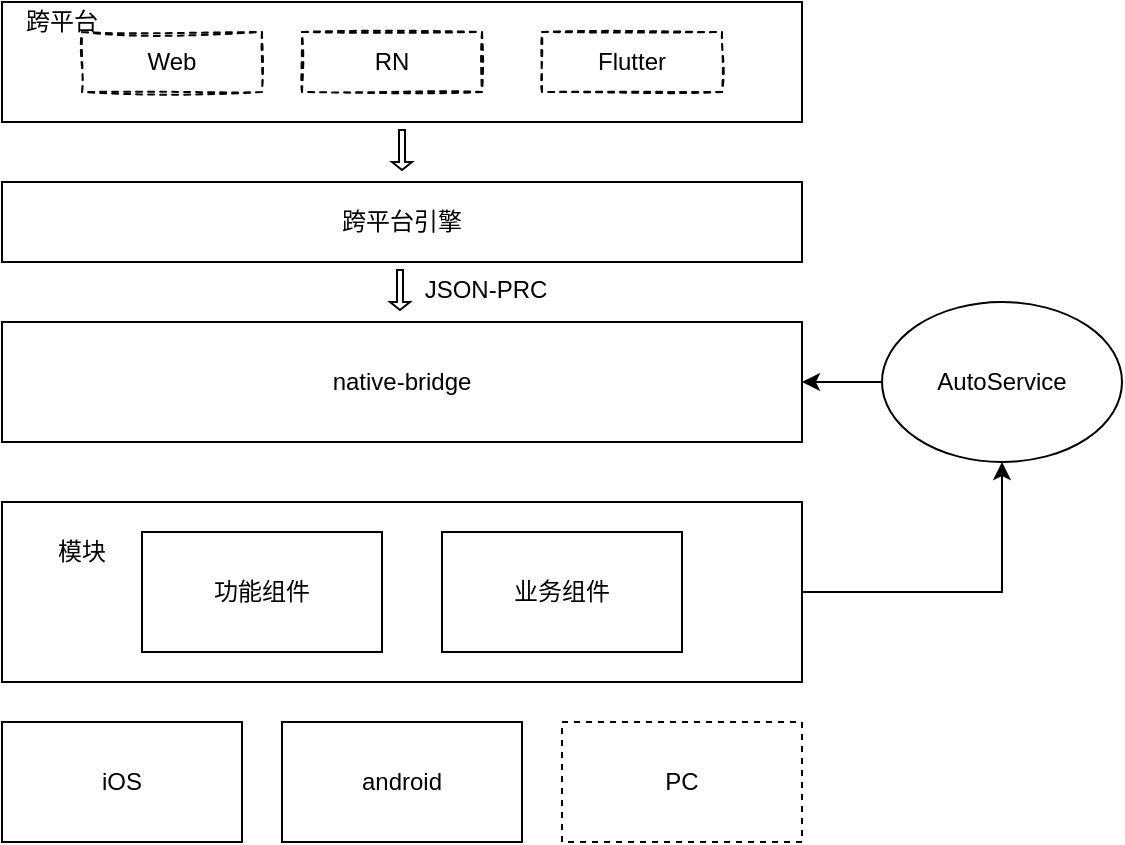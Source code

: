 <mxfile version="15.7.1" type="github">
  <diagram id="vSLZX9MyWZ4kArganl41" name="第 1 页">
    <mxGraphModel dx="1188" dy="570" grid="1" gridSize="10" guides="1" tooltips="1" connect="1" arrows="1" fold="1" page="1" pageScale="1" pageWidth="600" pageHeight="600" math="0" shadow="0">
      <root>
        <mxCell id="0" />
        <mxCell id="1" parent="0" />
        <mxCell id="6olosEydABlg218z0X-h-1" value="iOS" style="rounded=0;whiteSpace=wrap;html=1;fillColor=none;" vertex="1" parent="1">
          <mxGeometry x="30" y="440" width="120" height="60" as="geometry" />
        </mxCell>
        <mxCell id="6olosEydABlg218z0X-h-2" value="android" style="rounded=0;whiteSpace=wrap;html=1;fillColor=none;" vertex="1" parent="1">
          <mxGeometry x="170" y="440" width="120" height="60" as="geometry" />
        </mxCell>
        <mxCell id="6olosEydABlg218z0X-h-12" style="edgeStyle=orthogonalEdgeStyle;rounded=0;orthogonalLoop=1;jettySize=auto;html=1;entryX=0.5;entryY=1;entryDx=0;entryDy=0;" edge="1" parent="1" source="6olosEydABlg218z0X-h-3" target="6olosEydABlg218z0X-h-4">
          <mxGeometry relative="1" as="geometry" />
        </mxCell>
        <mxCell id="6olosEydABlg218z0X-h-3" value="" style="rounded=0;whiteSpace=wrap;html=1;fillColor=none;" vertex="1" parent="1">
          <mxGeometry x="30" y="330" width="400" height="90" as="geometry" />
        </mxCell>
        <mxCell id="6olosEydABlg218z0X-h-13" style="edgeStyle=orthogonalEdgeStyle;rounded=0;orthogonalLoop=1;jettySize=auto;html=1;exitX=0;exitY=0.5;exitDx=0;exitDy=0;entryX=1;entryY=0.5;entryDx=0;entryDy=0;" edge="1" parent="1" source="6olosEydABlg218z0X-h-4" target="6olosEydABlg218z0X-h-5">
          <mxGeometry relative="1" as="geometry" />
        </mxCell>
        <mxCell id="6olosEydABlg218z0X-h-4" value="AutoService" style="ellipse;whiteSpace=wrap;html=1;" vertex="1" parent="1">
          <mxGeometry x="470" y="230" width="120" height="80" as="geometry" />
        </mxCell>
        <mxCell id="6olosEydABlg218z0X-h-5" value="native-bridge" style="rounded=0;whiteSpace=wrap;html=1;fillColor=none;" vertex="1" parent="1">
          <mxGeometry x="30" y="240" width="400" height="60" as="geometry" />
        </mxCell>
        <mxCell id="6olosEydABlg218z0X-h-6" value="" style="rounded=0;whiteSpace=wrap;html=1;fillColor=none;" vertex="1" parent="1">
          <mxGeometry x="30" y="80" width="400" height="60" as="geometry" />
        </mxCell>
        <mxCell id="6olosEydABlg218z0X-h-7" value="功能组件" style="rounded=0;whiteSpace=wrap;html=1;fillColor=none;" vertex="1" parent="1">
          <mxGeometry x="100" y="345" width="120" height="60" as="geometry" />
        </mxCell>
        <mxCell id="6olosEydABlg218z0X-h-8" value="业务组件" style="rounded=0;whiteSpace=wrap;html=1;fillColor=none;" vertex="1" parent="1">
          <mxGeometry x="250" y="345" width="120" height="60" as="geometry" />
        </mxCell>
        <mxCell id="6olosEydABlg218z0X-h-9" value="模块" style="text;html=1;strokeColor=none;fillColor=none;align=center;verticalAlign=middle;whiteSpace=wrap;rounded=0;" vertex="1" parent="1">
          <mxGeometry x="40" y="340" width="60" height="30" as="geometry" />
        </mxCell>
        <mxCell id="6olosEydABlg218z0X-h-11" value="PC" style="rounded=0;whiteSpace=wrap;html=1;fillColor=none;shadow=0;glass=0;gradientColor=#ffffff;gradientDirection=north;strokeColor=default;dashed=1;" vertex="1" parent="1">
          <mxGeometry x="310" y="440" width="120" height="60" as="geometry" />
        </mxCell>
        <mxCell id="6olosEydABlg218z0X-h-14" value="Web" style="rounded=0;whiteSpace=wrap;html=1;shadow=0;glass=0;dashed=1;sketch=1;strokeColor=default;fillColor=none;gradientColor=#ffffff;gradientDirection=north;" vertex="1" parent="1">
          <mxGeometry x="70" y="95" width="90" height="30" as="geometry" />
        </mxCell>
        <mxCell id="6olosEydABlg218z0X-h-15" value="RN" style="rounded=0;whiteSpace=wrap;html=1;shadow=0;glass=0;dashed=1;sketch=1;strokeColor=default;fillColor=none;gradientColor=#ffffff;gradientDirection=north;" vertex="1" parent="1">
          <mxGeometry x="180" y="95" width="90" height="30" as="geometry" />
        </mxCell>
        <mxCell id="6olosEydABlg218z0X-h-16" value="Flutter" style="rounded=0;whiteSpace=wrap;html=1;shadow=0;glass=0;dashed=1;sketch=1;strokeColor=default;fillColor=none;gradientColor=#ffffff;gradientDirection=north;" vertex="1" parent="1">
          <mxGeometry x="300" y="95" width="90" height="30" as="geometry" />
        </mxCell>
        <mxCell id="6olosEydABlg218z0X-h-17" value="跨平台" style="text;html=1;strokeColor=none;fillColor=none;align=center;verticalAlign=middle;whiteSpace=wrap;rounded=0;shadow=0;glass=0;dashed=1;sketch=1;" vertex="1" parent="1">
          <mxGeometry x="30" y="80" width="60" height="20" as="geometry" />
        </mxCell>
        <mxCell id="6olosEydABlg218z0X-h-18" value="跨平台引擎" style="rounded=0;whiteSpace=wrap;html=1;shadow=0;glass=0;sketch=0;strokeColor=default;fillColor=none;gradientColor=#ffffff;gradientDirection=north;" vertex="1" parent="1">
          <mxGeometry x="30" y="170" width="400" height="40" as="geometry" />
        </mxCell>
        <mxCell id="6olosEydABlg218z0X-h-20" value="" style="shape=singleArrow;direction=south;whiteSpace=wrap;html=1;shadow=0;glass=0;sketch=0;strokeColor=default;fillColor=none;gradientColor=#ffffff;gradientDirection=north;" vertex="1" parent="1">
          <mxGeometry x="225" y="144" width="10" height="20" as="geometry" />
        </mxCell>
        <mxCell id="6olosEydABlg218z0X-h-22" value="" style="shape=singleArrow;direction=south;whiteSpace=wrap;html=1;shadow=0;glass=0;sketch=0;strokeColor=default;fillColor=none;gradientColor=#ffffff;gradientDirection=north;" vertex="1" parent="1">
          <mxGeometry x="224" y="214" width="10" height="20" as="geometry" />
        </mxCell>
        <mxCell id="6olosEydABlg218z0X-h-23" value="JSON-PRC" style="text;html=1;strokeColor=none;fillColor=none;align=center;verticalAlign=middle;whiteSpace=wrap;rounded=0;shadow=0;glass=0;sketch=0;" vertex="1" parent="1">
          <mxGeometry x="234" y="218" width="76" height="12" as="geometry" />
        </mxCell>
      </root>
    </mxGraphModel>
  </diagram>
</mxfile>
